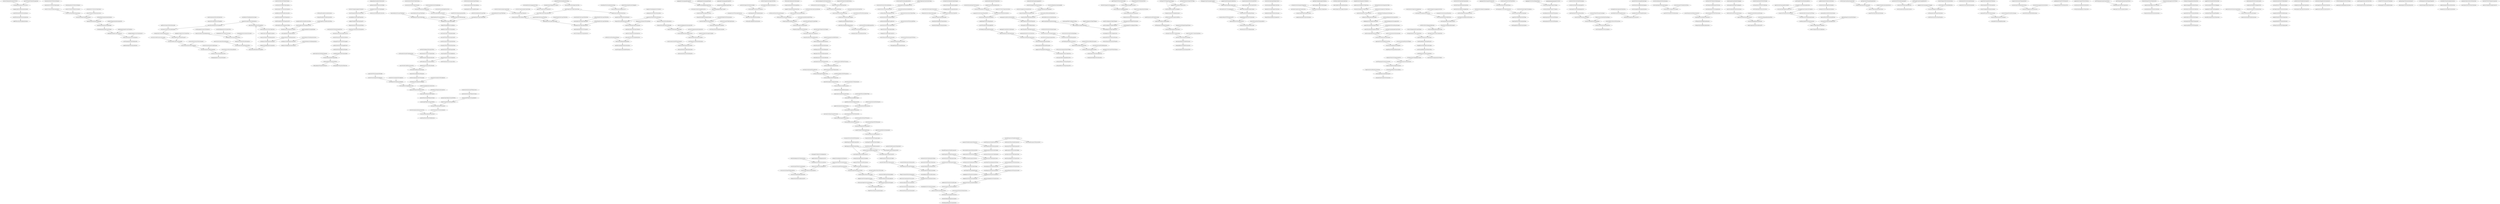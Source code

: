 digraph G{
 GAAAGCAATGCCAGGCAGGGGCAGG->GTGTTTGTGATTGGCGTCGGTGGCG;
 TCCGGCGGTGCTTTTGCCGTTACGC->GGCGGTGCTTTTGCCGTTACGCACC;
 CCCGCCGTATCCAGCCGGCAAATAT->CCGCCTGCCGCGCCTGCCGGAAGCC;
 ATAACCTGAATCTGAGGCAGCACCT->TGAGGCAGCACCTGGCACGGCTGGG;
 AGCGCGGGCGCGATTTAGCCCCGAC->GGCGCGATTTAGCCCCGACATAGCC;
 CGCGCCAGCGCCACTTCACGATCAA->CAGTAGATCCGGGTTGAATGGCAGG;
 GGTGATGCTGCCAACTTACTGATTT->TAGTGTATGATGGTGTTTTTGAGGT;
 AGCGCTGGCGCGATTTAGCCCCGAC->GGCGCGATTTAGCCCCGACGTATCC;
 TCCCAGCCGTACTGCAAATCGCCTG->CCAGCCGTACTGCAAATCGCCTGCC;
 CCCCAACCGCCGAACCTGTTGCCCC->CCGCCGAACCTGTTGCCCCTATGGC;
 GCGAAATCGTAGGCCGGATAAGGCG->AAATCGTAGGCCGGATAAGGCGTTT;
 CCCCGGTTTCCGGTATCAGACCTGA->GGCAGGCGATTTGCAGTACGGCTGG;
 CCCCCGGTTCCGCCTGCCATCACCA->CCGGTTCCGCCTGCCATCACCATTA;
 AAGACGCGTCAGCGTCGCATCAGGC->TCAGCGTCGCATCAGGCAGCGCACG;
 CGGAAGTCGCTGTCGTTCTCAAAAT->AGTCGCTGTCGTTCTCAAAATCGGT;
 CGCGTCTTATCAGGCCTACGTTAAT->ACGTTAATTCTGCAATATATTGAAT;
 AATAGAAACAGAAGCCACTGGAGCA->ATAGAAACAGAAGCCACTGGAGCAC;
 TTAGGGGCCGCCATACCTGGGAATC->GGGCCGCCATACCTGGGAATCAATC;
 AAAACGCCCCGCCAGCGTGAGTTCT->CCCGCCAGCGTGAGTTCTGCATCCG;
 AGGTCGGATAAGGCGTTCACGCCGC->GGTCGGATAAGGCGTTCACGCCGCA;
 CCCCACTGTTCGTCCATTTCCGCGC->CTGTTCGTCCATTTCCGCGCAGACG;
 CCGGAGACTGTCATACGCGTAAAAC->CTGTCATACGCGTAAAACAGCCAGC;
 TAAGGCGGTTACGCCGCATCCGGCA->TTACGCCGCATCCGGCAGTCATGCG;
 CCCCCCGCCGTTGCTCTTACTCGGA->CCCCGCCGTTGCTCTTACTCGGATT;
 GAGAAAGCCGATGCCGTGCTGTTTG->AAGCCGATGCCGTGCTGTTTGGCTC;
 AGGCCGGAAAAGGCGTTCACGCCGC->AAGGCGTTCACGCCGCATCCGACAG;
 TAATCCCATAAGCGCTAACTTAAGG->ATCCCATAAGCGCTAACTTAAGGGT;
 GGGCTTTCCGCTATCGTCCACGTCA->CCTGCCGCCACTGCTATGACCATCA;
 GCTGTCGCGTCTTATCAGGCCTACG->CGCGTCTTATCAGGCCTACGTTAAT;
 ACATCCGACGCCATTCATGGCCATA->ACGCCATTCATGGCCATATCAATGA;
 CCAGCCATGACTTTTTCAACGGTTT->CAGCCATGACTTTTTCAACGGTTTT;
 CCGCCATGTTGCCGGTATGTTTACC->AGATTGCCGTCGCCTGTAGCGGCTG;
 TAGGATTGCCAGACAAACTGGCGGG->TGATGGTCATAGCAGTGGCGGCAGG;
 TGGGTAATGACTCCAACTTATTGAT->GGGTAATGACTCCAACTTATTGATA;
 TAGCCATAATCAAACGGTACGAAAG->CCAGCCGCCGGGAACGTTAACGGCA;
 AAGACGCATCAGCGTCGCATCAGGC->TCAGCGTCGCATCAGGCAGCGCACG;
 TAGCCATATCCAGACGATGCACCGA->ACGGTTAACCGCGTTAAGCTGGCGG;
 CAGCCGTAACGGAACTCCACACCAA->CCGCCACATCCGTCGGTTTGACGCG;
 GGATGCGGCGTGAACGCCTTATCCG->GATGCGGCGTGAACGCCTTATCCGA;
 GCGTAACGGCAAAAGCACTGCCGGA->GCCGGACATCAGCGCTATCTCTGCT;
 TTACTGATTGCTGAGCAACAGGTAA->GGTGAAATGGCGAAAGCGGCGGGGG;
 GACGTGGCAAAGCCGATGTCGGCAG->CCGCCGTCAGCCTTTACACCACCAC;
 TCAGCGTCGCATCAGGCGTTACATA->CAGCGTCGCATCAGGCGTTACATAC;
 GCACCGCCACCGACGCCAATCACAA->CGCCACCGACGCCAATCACAAACAC;
 TATGTAACGCCTGATGCGACGCTGA->GCCTGATGCGACGCTGATGCGTCTT;
 CCTGCCATTCAACCCGGATCTACTG->TTGATCGTGAAGTGGCGCTGGCGCG;
 CGTGCGCTGCCTGATGCGACGCTGA->GCCTGATGCGACGCTGACGCGTCTT;
 GGATAAGGCGTTTACGCCGCATCCG->TTACGCCGCATCCGGCAAAAATCCT;
 GGGGCAACAGGTTCGGCGGTTGGGG->GGGCAACAGGTTCGGCGGTTGGGGG;
 GTCGGATGCGGCGTGAACGCCTTAT->CGGATGCGGCGTGAACGCCTTATCC;
 TGAGGCAGCACCTGGCACGGCTGGG->GCAGCACCTGGCACGGCTGGGACGG;
 GGGCATCCTCCGGCGATAATGGCGG->TCGCCATCAATAAAGATAAAAATGC;
 CCAGCCATTACGATGTAGGCGGCGC->AAGCCGATGCCGTGCTGTTTGGCTC;
 CAGCCACAACAAACGACCGCGGGAC->CCCGCCACCATTGGCACCAGCGGAC;
 CAGCGTGTAGGCCAGATAAGACGCG->GATAAGACGCGCCAGCGTCGCATCA;
 GCGCTGTTTATGTTCTTCGGCACGC->CGCTGTTTATGTTCTTCGGCACGCT;
 CGGATGCGGCGTAAACGCCTTATCC->AAACGCCTTATCCGGCCTACGATTT;
 TGGGCGTTGGCCTCAACACGATTTT->TTAAAAAACTCAGGCCGCAGTCGGT;
 CAGCGTCGCATCAGGCGTTACATAC->CCGCCGAACAGCAGCGGAGCGTCGG;
 CGGCGCTGAAAGTGCTGGATGCCGT->GGCGCTGAAAGTGCTGGATGCCGTG;
 AGGCCGGATAAGACGCGGCAGCGTC->CAGCGTCGCATCAGGCGTTACATAC;
 CTCTCCCTGCCGTAAAACATGGCAA->CTGCCGTAAAACATGGCAACTGCAG;
 AGCGTCGCATCAGGCAACCCGCACA->CAGCCACAACAAACGACCGCGGGAC;
 CCCGCCGCTATCGACTGACGATACG->CCGCCGCTATCGACTGACGATACGG;
 CGCGCCCTGCCGCTGATTGCCAGCA->CCTGCCGCTGATTGCCAGCAACTTC;
 CGTGCGCAACAACCGTCTTCCGGAG->CCGGAGCCTGTCATACGCGTAAAAC;
 CCCAGCCGCTACAGGCGACGGCAAT->CAGCCGCTACAGGCGACGGCAATCT;
 CGGAAATGGACGAACAGTGGGGCTA->GGCTATGTCGGGGCTAAATCGCGCC;
 GATTGATGAGTCGCTGATCGGCTGG->CCGCCTCTACTTCGAGCCGGTAACT;
 CCCGCCAGTAACGGTGGCAGCAACA->CCGCCAGTAACGGTGGCAGCAACAG;
 AATTAGCCATAATCAAACGGTACGA->TAGCCATAATCAAACGGTACGAAAG;
 CCCTGCCGTTTTATCTCTACCAGCA->CGGGCGAGCTTTCCGGCGGTCAGCG;
 CGCGCCAGCGTCGCATCAGGCGTTG->CAGCGTCGCATCAGGCGTTGAATGC;
 CGACGATTCTCGCTGAGCAGTCGGG->CTCGCTGAGCAGTCGGGGTTTACTG;
 GGCATGATAAGACGCGCCAGCGTCG->TGATAAGACGCGCCAGCGTCGCATC;
 GCGTATGACAGTCTCCGGAAGACGG->CTCCGGAAGACGGTTGTTGCGCACG;
 GTCAGTAGCGGAACAGGAGGGACAG->GAACAGGAGGGACAGCTGATAGAAA;
 GGGGCAAGGGGATTAATTCATAAAC->GGGCAAGGGGATTAATTCATAAACG;
 CGGGGCTTTCCGCTATCGTCCACGT->GGGCTTTCCGCTATCGTCCACGTCA;
 ACCCGTCATCCATATCACCACGTCA->CCGTCATCCATATCACCACGTCAAA;
 GGGTGGTGCGTAACGGCAAAAGCAC->GGTGCGTAACGGCAAAAGCACTGCC;
 TATTGCTTCAGCACCGCACGACCCA->GGGCATCCTCCGGCGATAATGGCGG;
 GTGCTCCAGTGGCTTCTGTTTCTAT->CTCCAGTGGCTTCTGTTTCTATCAG;
 CAGCGCGTAGGCCTGATAAGACGCG->CGTAGGCCTGATAAGACGCGACAGC;
 AACCCCCGGTCAGCAATGCGTATCT->CCCCGGTCAGCAATGCGTATCTCGT;
 CCCCCGCCGTGAATTTATGGATGCA->CCCGCCGTGAATTTATGGATGCAGG;
 GTTGCCCGGCATCCAACGCCATTCA->ACGCCATTCATGGCCATATCAATGA;
 AAGCCGCGCCAGCGTCGCATCAGGC->CGCGCCAGCGTCGCATCAGGCGTTG;
 CTGCAGTTGCCATGTTTTACGGCAG->AGTTGCCATGTTTTACGGCAGTGAG;
 TTGATCGTGAAGTGGCGCTGGCGCG->CCGCCAGCTTAACGCGGTTAACCGT;
 AATTACAGGTATTCCCGCTGCCGTT->CCGCTGCCGTTAAAACAAAACAGCA;
 GCCGGACATCAGCGCTATCTCTGCT->CTCACTGCCGTAAAACATGGCAACT;
 CCCGCCGCCGCGAAATTCGTGATGC->CGTGGCTCTCCTGAAGCGGCTGCGG;
 GGCTTCCGGCAGGCGCGGCAGGCGG->ATATTTGCCGGCTGGATACGGCGGG;
 GTAGGTAATGACTCCAACTTATTGA->GGTAATGACTCCAACTTATTGATAG;
 GATAAGACGCGTCAGCGTCGCATCA->AAGACGCGTCAGCGTCGCATCAGGC;
 AAAAAAGCCACAAAAAATGAATGTT->AAAAGCCACAAAAAATGAATGTTAA;
 CCAATGGCAGTAGATAAACTGGCGG->AGCGTGCCGAAGAACATAAACAGCG;
 TCCCATAAGCGCTAACTTAAGGGTT->CCCATAAGCGCTAACTTAAGGGTTG;
 AAACCAGGCGAGATCGGCAGGCAGG->CCGCCATGTTGCCGGTATGTTTACC;
 CCCGCCGCCAGTGAGTTTCCGACCG->CCGCCGCCAGTGAGTTTCCGACCGC;
 CAGAGATAGCGCTGATGTCCGGCGG->AGCGCTGATGTCCGGCGGGGCTTTT;
 ACGCCATTCATGGCCATATCAATGA->GTTGAGAAGCGGTGTAAGTGAACTG;
 AGGTCATCGGGCATTATCTGAACAT->GTCATCGGGCATTATCTGAACATAA;
 CCAGCCGCCGGGAACGTTAACGGCA->CCAGCCGAGGGTATTCATGCGCAGG;
 CCCGCCGCTATTATATCGCTCTCTT->CCTGAGGGAACGACTTATCAGCAAA;
 CTTCCCAGCCGATCAGCGACTCATC->CCAGCCGATCAGCGACTCATCAATC;
 CCTGCCGCCACTGCTATGACCATCA->CCCGCCAGTTTGTCTGGCAATCCTA;
 CTCACTGCCGTAAAACATGGCAACT->CTGCCGTAAAACATGGCAACTGCAG;
 ACCGTTCATCATGCAGTGGCGGCGG->TGTCCGGTCACAGCAGCAGCGGCAG;
 TGATAAGACGCGCCAGCGTCGCATC->GATAAGACGCGCCAGCGTCGCATCA;
 AAACTGCGTTAATTACGCGTCTTAA->TTACTGATTGCTGAGCAACAGGTAA;
 CAGCCAGCGCTGGCGCGATTTAGCC->AGCGCTGGCGCGATTTAGCCCCGAC;
 TCCTGTTCAGCTACTGACGGGGTGG->GGGTGGTGCGTAACGGCAAAAGCAC;
 CTGTTCGTCCATTTCCGCGCAGACG->CCGCGCAGACGATGACGTCACTGCC;
 ACCCGCCGTTCTCATCGAGTAATCT->CCGCCGTTCTCATCGAGTAATCTCC;
 GTAGGCCTGATAAGACGCGGCAAGC->GATAAGACGCGGCAAGCGTCGCATC;
 AAACCCGCCAGCGCCAGCGTCATCA->CCGCCAGCGCCAGCGTCATCATGGC;
 CAGCCTCTATCCACCAGCATCCGCA->GAAGTTGCTGGCAATCAGCGGCAGG;
 CCGCCACTACGGCGGTGATACAGAT->CCCGCCGCTATTATATCGCTCTCTT;
 GGAGCCGGTACTGTCAACGCCAATC->GAGCCGGTACTGTCAACGCCAATCC;
 CCCTGCCGCAGGAAGTCGAATCCCT->CCTGCCGCAGGAAGTCGAATCCCTG;
 GCAACCAGTGCCGGATGCGGCGTGA->TGCCGGATGCGGCGTGAACGCCTTA;
 ATCTGTATCACCGCCGTAGTGGCGG->AATCCGAGTAAGAGCAACGGCGGGG;
 CCGCCTCTACTTCGAGCCGGTAACT->CCCGCCGTACTACTCGGTGAAAGAA;
 AAGCCACTGGAGCACCTCAAAAACA->ACCTCAAAAACACCATCATACACTA;
 CCCCCGCCATAAAATAGAGGATTGC->CCCGCCATAAAATAGAGGATTGCAG;
 CAGCGTCGCATCAGGCGTTGAATGC->AGCGTCGCATCAGGCGTTGAATGCC;
 GTTGAGAGCGATCAAAACTGGCGGG->CTGTTGCTGCCACCGTTACTGGCGG;
 CCCGCCACATCCGTCGGTTTGACGC->CCGCCACATCCGTCGGTTTGACGCG;
 CCTGCCGTTCCGCTCACGGAACTTA->TCTTTCTAATTATTTTCCCCGAGCA;
 GCGATATACGCAGCGAATTGAGCGG->ATAACCTGAATCTGAGGCAGCACCT;
 CCCGCCTGCCGCGCCTGCCGGAAGC->CCGCCTGCCGCGCCTGCCGGAAGCC;
 CTGCCGCTGCTGCTGTGACCGGACA->CCGCCGCCACTGCATGATGAACGGT;
 TCATTGATATGGCCATGAATGGCGT->TGAATGGCGTTGGATGCCGGGCAAC;
 TTACGCCGCATCCGGCAGTCATGCG->CCCGCCGCAATTTGCACGCGCTGTC;
 ATCCTTGACGATTAACTGCGGCAGG->CCGCCACGTCAGCAAACTCTTCGGC;
 TGCCGGATGCGCTTTGCTTATCCGG->TTATCCGGCCTACAAAATCGCAGCG;
 AATCCGAGTAAGAGCAACGGCGGGG->ATCCCATAAGCGCTAACTTAAGGGT;
 TGCGGGGTGTCCCGCCAGTGTCGGG->GGGGTGTCCCGCCAGTGTCGGGGTA;
 CCCCCGCCAGCAGATTATACCTGCT->CCCGCCAGCAGATTATACCTGCTGG;
 CCGCCGAACCTGTTGCCCCTATGGC->CGCTAAAAGTCAACTTAATGGCGGG;
 CCTCCCGCCGCCACTGCATGATGAA->CCGCCGCCACTGCATGATGAACGGT;
 CCGCCGCCACTGCATGATGAACGGT->CGTTTATGAATTAATCCCCTTGCCC;
 GAGAGGCGGTGTAAGTGAACTGCAG->GCGGTGTAAGTGAACTGCAGTTGCC;
 CCAGCGCGGGCGCGATTTAGCCCCG->AGCGCGGGCGCGATTTAGCCCCGAC;
 CGGATAAGGCGTCCACGCCGCATCC->CACGCCGCATCCGACAGTGCATACT;
 ATTAACGTAGGCCTGATAAGACGCG->CGTAGGCCTGATAAGACGCGACAGC;
 CGCTGGCGCGTCTTATCAGGCCTAC->GCTGGCGCGTCTTATCAGGCCTACG;
 CCGTCTTCCGGAGACTGTCATACGC->CCGGAGACTGTCATACGCGTAAAAC;
 CCAGCCGTTCAGCGTCTCTGCTGTC->CCGCAGCCGCTTCAGGAGAGCCACG;
 GTGCGGGTTGCCTGATGCGACGCTT->GATGCGACGCTTGCCGCGTCTTATC;
 CGCCGCATCCGGCATTGACTGCAAA->CCTGCCGCTTCCTGCCAGCCAAAAG;
 AAGGCGTTCACGCCGCATCCGACAG->GGCGTTCACGCCGCATCCGACAGTG;
 CACCCGTCTTCCGGAGACTGTCATA->CCGTCTTCCGGAGACTGTCATACGC;
 GGGGTTTTTTGTTTGACTGCGTGCT->GGGTTTTTTGTTTGACTGCGTGCTG;
 AAACCTGCCGACATCGGCTTTGCCA->CTGCCGACATCGGCTTTGCCACGTC;
 CCAGCCATGACGGCTGGCAGATGCA->GAAACCTTACAGCATCAGTGGCTGG;
 CCCCCAGCCATTACGATGTAGGCGG->CCAGCCATTACGATGTAGGCGGCGC;
 TCCCGCCGTCAGCCTTTACACCACC->CCGCCGTCAGCCTTTACACCACCAC;
 AAACGCCTTATCCGGCCTACGATTT->CGCCTTATCCGGCCTACGATTTCGC;
 CCGCCGCCAAAACCGCCGCCGCCCA->CGCGTCTGCAGTGATGTATGGCAGG;
 GCGGACAGCGTCGCATCAGGCAACC->AGCGTCGCATCAGGCAACCCGCACA;
 AGCAGAGATAGCGCTGATGTCCGGC->CAGAGATAGCGCTGATGTCCGGCGG;
 GAAGGCCGGATAAGACGCGTCAGCG->GATAAGACGCGTCAGCGTCGCATCA;
 AGGATTTTTGCCGGATGCGGCGTAA->TGCCGGATGCGGCGTAACCGCCTTA;
 CCGCCGGACATCAGCGCTATCTCTG->GCCGGACATCAGCGCTATCTCTGCT;
 GGATACGTCGGGGCTAAATCGCGCC->GTCGGGGCTAAATCGCGCCCGCGCT;
 GCAGTCAATGCCGGATGCGGCGTGA->TGCCGGATGCGGCGTGAACGCCTTA;
 ATTCAATATATTGCAGAATTAACGT->ATTAACGTAGGCCTGATAAGACGCG;
 CCCGCCGAGTCTACCCGCAACAACG->CCGCCGAGTCTACCCGCAACAACGG;
 CAGGGATTCGACTTCCTGCGGCAGG->CCGCCGTAAGTCCGGTCCCGGAACA;
 TCAGGTGATGCTGCCAACTTACTGA->AGGTGATGCTGCCAACTTACTGATT;
 AATTAACATTCATTTTTTGTGGCTT->TTAACATTCATTTTTTGTGGCTTTT;
 TAGTTGCCATGTTTTACGGCAGTGA->AGTTGCCATGTTTTACGGCAGTGAG;
 ACGAGATACGCATTGCTGACCGGGG->TACGCATTGCTGACCGGGGATTCGG;
 TGTAAAGCCAGTCACAAGGCATACC->AAAGCCAGTCACAAGGCATACCGAG;
 TGCCGGATGCGACGCTGGCGCGTCT->GATGCGACGCTGGCGCGTCTTATCA;
 CCCGCCTGAAGGGAAAGCTGCACGT->CGCCTGAAGGGAAAGCTGCACGTAA;
 CGCTGCGATTTTGTAGGCCGGATAA->CCGGATAAGCAAAGCGCATCCGGCA;
 CGTGCGCTGCCTGATGCGACGCTGA->GCCTGATGCGACGCTGATGCGTCTT;
 CCTACAAAATCGCAGCGTGTAGGCC->CAGCGTGTAGGCCAGATAAGACGCG;
 CCCGCCACGTCAGCAAACTCTTCGG->CCGCCACGTCAGCAAACTCTTCGGC;
 CCCTGCCGCTGGACTTCTCTGTTTT->CCTGCGCATGAATACCCTCGGCTGG;
 CCCGCCACAAAGCCTGAAAGAACTG->GTTGAGAGCGATCAAAACTGGCGGG;
 CTGTCGTTCTCAAAATCGGTGGAGC->GCATGACAAAGTCATCGGGCATTAT;
 ATAGGGCGTTCACGCCGCATCCGAC->GGCGTTCACGCCGCATCCGACAGTG;
 GCGGTCGGAAACTCACTGGCGGCGG->CCGCCATTAATCACCAGGAGATATG;
 GATGCGGCGTGAACGCCTTATCCGA->TGCGGCGTGAACGCCTTATCCGACC;
 ATTTTGAGAACGACAGCGACTTCCG->CGACAGCGACTTCCGTCCCAGCCGT;
 CGCTTTTCATCGGTTGACATATTTC->GTTTATAACGAACAACATGCGGCGG;
 TGCCGGATGCGGCGTAACCGCCTTA->GGCGTAACCGCCTTATCCGGCCTAC;
 CGCCACACGCTGGCGCTGACCGCCG->CGCTGACCGCCGGAAAGCTCGCCCG;
 AAAAAACCCCCGCCATTAAGTTGAC->CCCCGCCATTAAGTTGACTTTTAGC;
 CCCCGCCGTATCCAGCCGGCAAATA->CCCGCCGTATCCAGCCGGCAAATAT;
 AGGATTTTTGCCGGATGCGGCGTAA->CGGATGCGGCGTAAACGCCTTATCC;
 CGAAAGCCGCTTTGCATACTGCCGC->AAGCCGCTTTGCATACTGCCGCTAC;
 GCCCAGTTATTCGAAAAATGGCTGG->CCTCGGTATGCCTTGTGACTGGCTT;
 TTCCCAGCCATGACGGCTGGCAGAT->CCAGCCATGACGGCTGGCAGATGCA;
 GCCATAGGGGCAACAGGTTCGGCGG->GGGGCAACAGGTTCGGCGGTTGGGG;
 CAGTTCACTTACACCGCTTCTCAAC->TCATTGATATGGCCATGAATGGCGT;
 GCTGGCTGTTTTACGCGTATGACAG->GTTTTACGCGTATGACAGTCTCCGG;
 GGGAGCACGAATGTAGGCCGGATAA->AAAGCGTTTACGCCGCATCCGGCAG;
 AAGCCACAAAAAATGAATGTTAATT->CCAGCCGTACTGCAAATCGCCTGCC;
 TGCTGCTGAAGTGCTGAAAAAAATG->CTGCTGAAGTGCTGAAAAAAATGAA;
 GCATTCAACGCCTGATGCGACGCTG->CGCTGTCGCGTCTTATCAGGCCTAC;
 TTGGTGTGGAGTTCCGTTACGGCTG->CAGCCGCAGCAAACCCGTTTTCGCG;
 CGCTGACCGCCGGAAAGCTCGCCCG->TGCTGGTAGAGATAAAACGGCAGGG;
 GGCGCGATTTAGCCCCGACGTATCC->CCCCACTGTTCGTCCATTTCCGCGC;
 CCGCTGCCGTTAAAACAAAACAGCA->CTGCCGTTAAAACAAAACAGCAGAA;
 GATTGATTCCCAGGTATGGCGGCCC->AAACCAGGCGAGATCGGCAGGCAGG;
 CCTGCCATCACCATTAATCGCTTTC->CCCCGCCGCCGCGCCTACGTTAACC;
 GTGCTACCCCGGACGGTGCTACCCC->GACGGTGCTACCCCGGACGGTGCTA;
 CCCCCGCCGCAATTTGCACGCGCTG->CCCGCCGCAATTTGCACGCGCTGTC;
 CCTGCAGGCGGGATTCATACAGCGG->CAGGCGGGATTCATACAGCGGCCAG;
 AGCCTGGATGCCGATGATGCGGCTT->CTGCCGCTGCTGCTGTGACCGGACA;
 CTGATAGAAACAGAAGCCACTGGAG->ATAGAAACAGAAGCCACTGGAGCAC;
 GAAATATGTCAACCGATGAAAAGCG->CGGTAGTTAAGCAGAAATTAATATC;
 GGATAAGGCGTTCACGCCGCATCCG->ATAAGGCGTTCACGCCGCATCCGAC;
 CGCGTAGTTCGGATAAGGCGTTCAC->TCGGATAAGGCGTTCACGCCGCATC;
 TTTTACGTCACTTAAAAAACTCAGG->TTAAAAAACTCAGGCCGCAGTCGGT;
 CCTGAGTTTTTTAAGTGACGTAAAA->CGTGTTGAGGCCAACGCCCATAATG;
 GGGTGGGGCGTAACGGCAAAAGCAC->GCGTAACGGCAAAAGCACCGCCGGA;
 CGGGGAATTATCCCATAAGCGCTAA->ATCCCATAAGCGCTAACTTAAGGGT;
 GCGTAACGGCAAAAGCACCGCCGGA->CCGCCGGACATCAGCGCTATCTCTG;
 GATGCGACGCTGGCGCGTCTTATCA->CGCTGGCGCGTCTTATCAGGCCTAC;
 CACCAGCCGTAACGGAACTCCACAC->CAGCCGTAACGGAACTCCACACCAA;
 CGCGTCTTATCAGGCCTACACGCTG->GGCCTACACGCTGCGATTTTGTAGG;
 CCGTCTCCCGGAGCCTGTCATACGC->CCGGAGCCTGTCATACGCGTAAAAC;
 GACGGTGCTACCCCGGACGGTGCTA->GGTGCTACCCCGGACGGTGCTAACC;
 CGTGCACGCCGCATCCGGCATTGAC->CACGCCGCATCCGGCATTGACTGCA;
 CCTGACAGTGCGGGCTTTTTTTTTC->GAAAGCAATGCCAGGCAGGGGCAGG;
 GGTAATGACTCCAACTTATTGATAG->TTATGTTCAGATAATGCCCGATGAC;
 CCAGCCACATGGTGATGTTTGACCT->CCTGCCATTCAACCCGGATCTACTG;
 CTGCCACTCTGCCTGTTCATTTGCA->GCCGAAGAGTTTGCTGACGTGGCGG;
 AAAACAGCCAGCGCTGGCGCGATTT->CAGCCAGCGCTGGCGCGATTTAGCC;
 GACCCGCCGTGTCGGTCCACCGGCA->CCGCCGTGTCGGTCCACCGGCAGGC;
 AATTTTACGTCTTGCCCTGCCATAT->CCTGCCATATCGCGAAATTTCTGCG;
 CTGTCATACGCGTAAAACAGCCAGC->AAAACAGCCAGCGCTGGCGCGATTT;
 ACCGATTTTGAGAACGACAGCGACT->CCGTCCCAGCCGTGCCAGGTGCTGC;
 CCGCCAGCTTAACGCGGTTAACCGT->TCGGTGCATCGTCTGGATATGGCTA;
 CCGTCTCCCGGAGACTGTCATACGC->CCGGAGACTGTCATACGCGTAAAAC;
 GGCCTGATAAGACGCGCAAAGCGTC->AAGCGTCGCATCAGGCAACCCGCAC;
 CTGGGGATGGTGAAGCAGTGGCAGG->AAAACCGTTGAAAAAGTCATGGCTG;
 CCCCGCCACCAGATGGGCGTTAAAC->CCCGCCACCAGATGGGCGTTAAACG;
 CGGTGAACGCACTATGGCGACGCTG->TTTGACGTGGTGATATGGATGACGG;
 TGCATCTGCCAGCCGTCATGGCTGG->CCGCCGTGTCGGTCCACCGGCAGGC;
 CAGCCATGACTTTTTCAACGGTTTT->CCTGCCACTGCTTCACCATCCCCAG;
 TAGCACCGTCCGGGGTAGCACCGTC->GGGGTAGCACCGTCCGGGGTAGCAC;
 GGCGATTGGCTTTATCATGGTGACC->GGTTAACGTAGGCGCGGCGGCGGGG;
 AAGCCGCTTTGCATACTGCCGCTAC->CCTGCATCCATAAATTCACGGCGGG;
 GCATCACGAATTTCGCGGCGGCGGG->CAACCCTTAAGTTAGCGCTTATGGG;
 GCTGGCGCGTCTTATCAGGCCTACG->CGCGTCTTATCAGGCCTACGTTAAT;
 CCCGCCATAAAATAGAGGATTGCAG->GAGCCAAACAGCACGGCATCGGCTT;
 GCCTGATGCGACGCTGATGCGTCTT->GGGAGCACGAATGTAGGCCGGATAA;
 GATTCATACAGCGGCCAGCCATCCG->ATACAGCGGCCAGCCATCCGTCATC;
 AGTTGCCATGTTTTACGGCAGTGAG->AGCAGAGATAGCGCTGATGTCCGGC;
 TCCGTGCGCTGCCTGATGCGACGCT->CGTGCGCTGCCTGATGCGACGCTGA;
 CGATTCTTCCTGAGGGAACGACTTA->CCTGAGGGAACGACTTATCAGCAAA;
 GCATTCAGCGCCTGATGCGACGCTG->CGCCTGATGCGACGCTGGCGCGTCT;
 CCTCGGTATGCCTTGTGACTGGCTT->CTCGGTATGCCTTGTGACTGGCTTT;
 CCCCGTCAGTAGCTGAACAGGAGGG->GAACAGGAGGGACAGCTGATAGAAA;
 CCTGCCACTGCTTCACCATCCCCAG->TTCTGCTGTTTTGTTTTAACGGCAG;
 CGCCCCTGACAGTGCGGGCTTTTTT->CCTGACAGTGCGGGCTTTTTTTTTC;
 GTGCTTTTGCCGTTACGCACCACCC->CCACCCCGTCAGTAGCTGAACAGGA;
 GGCATTCAGCGCCTGATGCGACGCT->CGCCTGATGCGACGCTTGCGCGTCT;
 ACCGACTGCGGCCTGAGTTTTTTAA->AAAATCGTGTTGAGGCCAACGCCCA;
 ACCCTGCCTGCCGATCTCGCCTGGT->CCTGCCTGCCGATCTCGCCTGGTTT;
 CGTCTGCGCGGAAATGGACGAACAG->GCGCGGAAATGGACGAACAGTGGGG;
 GGAGCCGAAAAAGCAGTATGTGGCC->GAGCCGAAAAAGCAGTATGTGGCCC;
 CCCCCGCCGCTATTATATCGCTCTC->CCCGCCGCTATTATATCGCTCTCTT;
 TTAAAAAACTCAGGCCGCAGTCGGT->CAGGCCGCAGTCGGTAACCTCGCGC;
 CCTGCCCCTGCCTGGCATTGCTTTC->GAAAAAAAAAGCCCGCACTGTCAGG;
 ACCCGCCGAACCTGTTGCCCCTATG->CCGCCGAACCTGTTGCCCCTATGGC;
 CCGTCATCCATATCACCACGTCAAA->CAGCGTCGCCATAGTGCGTTCACCG;
 TTTGACGTGGTGATATGGATGACGG->TTGACGTGGTGATATGGATGACGGG;
 TGTATGCGCGAGGTTACCGACTGCG->GCGCGAGGTTACCGACTGCGGCCTG;
 GTCGGGGCTAAATCGCGCCAGCGCT->GGCTAAATCGCGCCAGCGCTGGCTG;
 AACAGGAGGGACAGCTGATAGAAAC->CTGATAGAAACAGAAGCCACTGGAG;
 AAAGAAGCCACAAAAAATGAATGTT->AGAAGCCACAAAAAATGAATGTTAA;
 AAACAGGTCGCTGAAATGCGGCTGG->CCCGCCACCAGATGGGCGTTAAACG;
 ACCCCCCGCCGCTTTCGCCATTTCA->CCCCCGCCGCTTTCGCCATTTCACC;
 CAAAAGCCCCGCCGGACATCAGCGC->CCGCCGGACATCAGCGCTATCTCTG;
 TTTGCTGATAAGTCGTTCCCTCAGG->AAGAGAGCGATATAATAGCGGCGGG;
 AGACGCGCCAGCGTCGCATCAGGCG->CGCGCCAGCGTCGCATCAGGCGTTG;
 AAAACCCCGCCACAAAGCCTGAAAG->CCCGCCACAAAGCCTGAAAGAACTG;
 TCGCCATCAATAAAGATAAAAATGC->AGGTGCCAAGAACGTCACCGGCGGG;
 CCCCGCCACTTTACAGGTGCTCGCA->CCGCCGCCAAAACCGCCGCCGCCCA;
 TTTGCAGTCAATGCCGGATGCGGCG->TGCAGTCAATGCCGGATGCGGCGTG;
 CACGGCATCCAGCACTTTCAGCGCC->CATATCTCCTGGTGATTAATGGCGG;
 CCAGCCAATGCCTGCCTTCCCGTAT->CCGCCGCTATCGACTGACGATACGG;
 CCCGCCGCAATTTGCACGCGCTGTC->CCAGCCAATGCCTGCCTTCCCGTAT;
 CCTGCCATACATCACTGCAGACGCG->TGGGCGGCGGCGGTTTTGGCGGCGG;
 CGTTTAACGCCCATCTGGTGGCGGG->CCAGCCGCATTTCAGCGACCTGTTT;
 ATAATGCCCGATGACTTTGTCATGC->GCTCCACCGATTTTGAGAACGACAG;
 GCTGTCGCGTCTTATCAGGCCTACG->CGCGTCTTATCAGGCCTACGCGCTG;
 AAGACGCGTCAGCGTCGCATCAGGC->AGACGCGTCAGCGTCGCATCAGGCG;
 CTGCCGGATGCGGCGTAAACGCTTT->TTATCCGGCCTACATTCGTGCTCCC;
 ATTGTCGCCATCAATAAAGATAAAA->TCGCCATCAATAAAGATAAAAATGC;
 GTAGGCCGGATAAGGCGGTTACGCC->TAAGGCGGTTACGCCGCATCCGGCA;
 GGGTTTTTTGTTTGACTGCGTGCTG->CCCGCCAGCGTGAGTTCTGCATCCG;
 AGTTACCGGCTCGAAGTAGAGGCGG->CCAGCCGATCAGCGACTCATCAATC;
 TGATGCGACGCTGACGCGTCTTATC->CGCGTCTTATCTGGCCTACACGCTG;
 AGGTCAAACATCACCATGTGGCTGG->TGCTCCAGTTGCAGCGCAGTGGCAG;
 TAGCCCCACTGTTCGTCCATTTCCG->CCCCACTGTTCGTCCATTTCCGCGC;
 AAATTCAATATATTGCAGAATTAAC->ATTCAATATATTGCAGAATTAACGT;
 TGCCCTGCCACTGCTTCACCATCCC->CCTGCCACTGCTTCACCATCCCCAG;
 AAAACCGTTGAAAAAGTCATGGCTG->CCCGCCGAGACGGTGCTTTATCTTG;
 TTACCCTGCCATACATCACTGCAGA->CCTGCCATACATCACTGCAGACGCG;
 AAAGAACTGGCGGAAGTCGTGGCTG->CTGCCACTCTGCCTGTTCATTTGCA;
 CAGCGTCGCCATAGTGCGTTCACCG->CGTGCGCAACAACCGTCTTCCGGAG;
 TTAACATTCATTTTTTGTGGCTTCT->CCTGCCATATCGCGAAATTTCTGCG;
 CGGATAAGGCGTTCACGCCGCATCC->GGATAAGGCGTTCACGCCGCATCCG;
 ACCTCAAAAACACCATCATACACTA->AAATCAGTAAGTTGGCAGCATCACC;
 CCCCCGCCAGTTTTGATCGCTCTCA->CCCGCCAGTTTTGATCGCTCTCAAC;
 CCGCCCCCAGCCACAGCCAGCGTAG->CCCCCAGCCACAGCCAGCGTAGCCC;
 AGTTGAATCCAGGCGAATATGGCTT->CCGCCGTTCTCATCGAGTAATCTCC;
 GAATAAGGCGTTCACGCCGCATCCG->ATAAGGCGTTCACGCCGCATCCGAC;
 TTCCCCGCCGAGACGGTGCTTTATC->CCCGCCGAGACGGTGCTTTATCTTG;
 TTCCCAGCCATTTTTCGAATAACTG->CCAGCCATTTTTCGAATAACTGGGC;
 CCCGCCTCTACTTCGAGCCGGTAAC->CCGCCTCTACTTCGAGCCGGTAACT;
 CCGAATCCCCGGTCAGCAATGCGTA->CCCCGGTCAGCAATGCGTATCTCGT;
 CCTGCCACTGCGCTGCAACTGGAGC->CTGCCACTGCGCTGCAACTGGAGCA;
 CCTGAGTTTTTTAAGTGACGTAAAA->AAAATCGTGTTGAGGCCAACGCCCA;
 CTCCCCCAACCGCCGAACCTGTTGC->CCCCAACCGCCGAACCTGTTGCCCC;
 TGTTCCGGGACCGGACTTACGGCGG->CCTGCCGCAGGAAGTCGAATCCCTG;
 AGAAACAAAAGCCACTGGAGCACCT->AAGCCACTGGAGCACCTCAAAAACA;
 TTCATTTTTTTCAGCACTTCAGCAG->CGCAGAAATTTCGCGATATGGCAGG;
 GGCGCAGCATTTCTCCCAGCCACTG->CCAGCCACTGATGCTGTAAGGTTTC;
 GGCGTTCACGCCGCATCCGACAGTG->CACGCCGCATCCGACAGTGCATACT;
 CTGCCGTAAAACATGGCAACTACAG->GGCAACTACAGTTCACTTACACCGC;
 CCTGCCGATACCCTGTTTCAGCCGA->GACGTGGCAAAGCCGATGTCGGCAG;
 CCCGCCAGTTTGTCTGGCAATCCTA->CCAGCAGGTATAATCTGCTGGCGGG;
 ACCGTCCAGGTTAGCACCGTCCGGG->GGTTAGCACCGTCCGGGGTAGCACC;
 CATTATGGGCGTTGGCCTCAACACG->TTTTACGTCACTTAAAAAACTCAGG;
 CCTCCCGCCAGTTTATCTACTGCCA->CCGCCAGTTTATCTACTGCCATTGG;
 CCGCGCAGACGATGACGTCACTGCC->ACGTCACTGCCCGGCTGTATGCGCG;
 ACCCGCCGAACAGCAGCGGAGCGTC->CCGCCGAACAGCAGCGGAGCGTCGG;
 AGCGTGCCGAAGAACATAAACAGCG->CCCCGGTTTCCGGTATCAGACCTGA;
 ACTCCCATAAGCGCTAACTTAAGGG->TCCCATAAGCGCTAACTTAAGGGTT;
 GCCTGCCGGTGGACCGACACGGCGG->CTGCCGGTGGACCGACACGGCGGGT;
 CAGCCGCAGCAAACCCGTTTTCGCG->GCCATGATGACGCTGGCGCTGGCGG;
 GGGCCGCCATACCTGGGAATCAATC->GTGGTGGTGTAAAGGCTGACGGCGG;
 CGCTGTTTATGTTCTTCGGCACGCT->CCGCCAGTTTATCTACTGCCATTGG;
 CCGCCTGCCGCGCCTGCCGGAAGCC->CGCCACCGACGCCAATCACAAACAC;
 CTCCAGTGGCTTCTGTTTCTATCAG->GTTTCTATCAGCTGTCCCTCCTGTT;
 TCACGCCGCATCCGGCATTGACTGC->CACGCCGCATCCGGCATTGACTGCA;
 AAACAGCGCCAACTTTCCCCTGCCG->CCCTGCCGCTGGACTTCTCTGTTTT;
 CCAGCCACGACTTCCGCCAGTTCTT->CAGCCACGACTTCCGCCAGTTCTTT;
 CTGCAATCCTCTATTTTATGGCGGG->AGCCTGGATGCCGATGATGCGGCTT;
 AAAAGCCAGTCACAAGGCATACCGA->AAAGCCAGTCACAAGGCATACCGAG;
 TAATGGTGATGGCAGGCGGAACCGG->GGACATGTATTCCCGGGACTGGCGG;
 CCGCCGAACAGCAGCGGAGCGTCGG->GAGCCGGTACTGTCAACGCCAATCC;
 GGCCGGATAAGACGCGGCAAGCGTC->GATAAGACGCGGCAAGCGTCGCATC;
 CCGCAGCCTGTGCTGCCATGGGAGC->GGAGATTACTCGATGAGAACGGCGG;
 AATATAAAAGCCACAAAAAATGAAT->AAAAGCCACAAAAAATGAATGTTAA;
 CCCGCCGTAAGTCCGGTCCCGGAAC->CCGCCGTAAGTCCGGTCCCGGAACA;
 GCGGTGTAAGTGAACTGCAGTTGCC->CTGCAGTTGCCATGTTTTACGGCAG;
 AAGCGTCGCATCAGGCAACCCGCAC->AGCGTCGCATCAGGCAACCCGCACA;
 CTATCAATAAGTTGGAGTCATTACC->TATCAATAAGTTGGAGTCATTACCT;
 GACGCGACAGCGTCGCATCAGGCGC->CAGCGTCGCATCAGGCGCTGAATGC;
 TGTGCGGGTTGCCTGATGCGACGCT->GTGCGGGTTGCCTGATGCGACGCTT;
 AGCACCGACGTAGCCCCACTGTTCG->TAGCCCCACTGTTCGTCCATTTCCG;
 AGCTTTTCATTCTGACTGCAACGGG->CCTGACAGTGCGGGCTTTTTTTTTC;
 CTGCCGACATCGGCTTTGCCACGTC->TCGGCTGAAACAGGGTATCGGCAGG;
 CTTCCCGCGCCAGCGCCACTTCACG->CGCGCCAGCGCCACTTCACGATCAA;
 CCGCCAGTCCCGGGAATACATGTCC->CCGGTTCCGCCTGCCATCACCATTA;
 GGTCACCATGATAAAGCCAATCGCC->CCCCCGCCGCTTTCGCCATTTCACC;
 GGCACGGCTGGGACGGAAGTCGCTG->ACGGCTGGGACGGAAGTCGCTGTCG;
 GGCGTAACCGCCTTATCCGGCCTAC->TTATCCGGCCTACATTCGTGCTCCC;
 GAGGCGGCGTGAACGCCTTATCCGA->GCGGCGTGAACGCCTTATCCGACCT;
 CAGCCACGACTTCCGCCAGTTCTTT->AAGCCAGTCACAAGGCATACCGAGG;
 CCTGCCGCAGTTAATCGTCAAGGAT->AAACTGCGTTAATTACGCGTCTTAA;
 GCCATGATGACGCTGGCGCTGGCGG->TGGGCGGTGACGACCGGCGGCGGGG;
 GTATGTAACGCCTGATGCGACGCTG->TATGTAACGCCTGATGCGACGCTGA;
 CCGCCAGCGCCAGCGTCATCATGGC->CGCGAAAACGGGTTTGCTGCGGCTG;
 CCGCCGTTCTCATCGAGTAATCTCC->GCTCCCATGGCAGCACAGGCTGCGG;
 CGCGTCTTATCAGGCCTACGCGCTG->CGCTGCGATTTTGTAGGCCGGATAA;
 CTGCCGTTAAAACAAAACAGCAGAA->CTGGGGATGGTGAAGCAGTGGCAGG;
 ATCCCATAAGCGCTAACTTAAGGGT->TCCCATAAGCGCTAACTTAAGGGTT;
 AGACGCGCAAGCGTCGCATCAGGCG->AGCGTCGCATCAGGCGTTGAATGCC;
 GTAGGCCTGATAAGACGCGACAGCG->CAGCGTCGCATCAGGCGTTGAATGC;
 CCTGCCATATCGCGAAATTTCTGCG->CTGCTGAAGTGCTGAAAAAAATGAA;
 ATTGTCGGTAATGACTCCAACTTAT->CGGTAATGACTCCAACTTATTGATA;
 AGTCGCTGTCGTTCTCAAAATCGGT->CTGTCGTTCTCAAAATCGGTGGAGC;
 GTGGTGGTGTAAAGGCTGACGGCGG->TGGTGGTGTAAAGGCTGACGGCGGG;
 AAGCCATATTCGCCTGGATTCAACT->CCCGCCGTATCCAGCCGGCAAATAT;
 GTTGAGAAGCGGTGTAAGTGAACTG->GCGGTGTAAGTGAACTGCAGTTGCC;
 CCCCGCCGCCGGTCGTCACCGCCCA->CCGCCAGCGCCAGCGTCATCATGGC;
 GCCCTGCCATTCAACCCGGATCTAC->CCTGCCATTCAACCCGGATCTACTG;
 GGCGCGATTTAGCCCCGACATAGCC->TAGCCCCACTGTTCGTCCATTTCCG;
 CCCGCCGGTGACGTTCTTGGCACCT->GCATTTTTATCTTTATTGATGGCGA;
 GGCATTCAACGCCTGATGCGACGCT->GCATTCAACGCCTGATGCGACGCTG;
 GAGCCGAAAAAGCAGTATGTGGCCC->ACCGTCCAGGTTAGCACCGTCCGGG;
 GGTAAACATACCGGCAACATGGCGG->CCTGCCTGCCGATCTCGCCTGGTTT;
 CCTGCCTGCCGATCTCGCCTGGTTT->GGGCCGCCATACCTGGGAATCAATC;
 GGCAACTACAGTTCACTTACACCGC->CAGTTCACTTACACCGCTTCTCAAC;
 AGCGTCGCATCAGGCGTTGAATGCC->TGCCGGATGCGCTTTGCTTATCCGG;
 TCGCGCCGCATCCGGCATTGACTGC->CGCCGCATCCGGCATTGACTGCAAA;
 GGGCAAGGGGATTAATTCATAAACG->ACCGTTCATCATGCAGTGGCGGCGG;
 CCCCCTGCCATCACCATTAATCGCT->CCTGCCATCACCATTAATCGCTTTC;
 TATAGATGACGGATGGCTGGCCGCT->GATGACGGATGGCTGGCCGCTGTAT;
 GATAAGACGCGGCAAGCGTCGCATC->AAGCGTCGCATCAGGCAACCCGCAC;
 CTTTCGTACCGTTTGATTATGGCTA->CCCGCCACAAAGCCTGAAAGAACTG;
 CCAGCCTCTATCCACCAGCATCCGC->CAGCCTCTATCCACCAGCATCCGCA;
 AGAAGCCACAAAAAATGAATGTTAA->AAGCCACAAAAAATGAATGTTAATT;
 CACGCCGCATCCGACAGTGCATACT->CGCTGACCGCCGGAAAGCTCGCCCG;
 CCTGAGGGAACGACTTATCAGCAAA->GGTAATGACTCCAACTTATTGATAG;
 TTAAGACGCGTAATTAACGCAGTTT->ATCCTTGACGATTAACTGCGGCAGG;
 GATGACGGATGGCTGGCCGCTGTAT->CGGATGGCTGGCCGCTGTATGAATC;
 CCCGCCATTAATCACCAGGAGATAT->CCGCCATTAATCACCAGGAGATATG;
 CGCTAAAAGTCAACTTAATGGCGGG->AAGCCGCTTTGCATACTGCCGCTAC;
 CGGTAGTTAAGCAGAAATTAATATC->CGGATGCAGAACTCACGCTGGCGGG;
 GCTTGCCGCGTCTTATCAGGCCTAC->AGGTCGGATAAGGCGTTCACGCCGC;
 GTCCGCTGGTGCCAATGGTGGCGGG->GTCCCGCGGTCGTTTGTTGTGGCTG;
 GTGCTTTTGCCGTTACGCCCCACCC->CCACCCCGTCAGTAGCTGAACAGGA;
 TTACGCCGCATCCGGCAAAAATCCT->CCGCCGAGTCTACCCGCAACAACGG;
 AAGCCAGTCACAAGGCATACCGAGG->CCAGCCATTTTTCGAATAACTGGGC;
 CGTGTTGAGGCCAACGCCCATAATG->TGAGGCCAACGCCCATAATGCGGGC;
 CGGGGGCGATTGGCTTTATCATGGT->GGCGATTGGCTTTATCATGGTGACC;
 TGAATGGCGTTGGATGCCGGGCAAC->GCCCGCATTATGGGCGTTGGCCTCA;
 ATGGGTGATGCTGCCAACTTACTGA->GGGTGATGCTGCCAACTTACTGATT;
 CCAGCCGCATTTCAGCGACCTGTTT->GTCCGCTGGTGCCAATGGTGGCGGG;
 ACGGCTGGGACGGAAGTCGCTGTCG->CGGAAGTCGCTGTCGTTCTCAAAAT;
 AATGCCGGGGCTCTACCCCGCCGCC->CCCGCCGCCGCGAAATTCGTGATGC;
 CCCGCCATGTTGCCGGTATGTTTAC->CCGCCATGTTGCCGGTATGTTTACC;
 CCGGAGCCTGTCATACGCGTAAAAC->CTGTCATACGCGTAAAACAGCCAGC;
 GGTGCGTAACGGCAAAAGCACTGCC->GCGTAACGGCAAAAGCACTGCCGGA;
 CCACCCCGTCAGTAGCTGAACAGGA->CCCCGTCAGTAGCTGAACAGGAGGG;
 CCCTGCCGCAGTTAATCGTCAAGGA->CCTGCCGCAGTTAATCGTCAAGGAT;
 GGCGAACCACGCCATTTTACGGCTA->CCTGCCATATTACTGGAACATCGCG;
 TAAGGCGGTTACGCCGCATCCGGCA->TTACGCCGCATCCGGCAAAAATCCT;
 CTATCAATAAGTTGGAGTCATTACC->ATCAATAAGTTGGAGTCATTACCTA;
 CGGGCGAGCTTTCCGGCGGTCAGCG->AGTATGCACTGTCGGATGCGGCGTG;
 AGGTGATGCTGCCAACTTACTGATT->GGTGATGCTGCCAACTTACTGATTT;
 AAATCCGCCGCATGTTGTTCGTTAT->CCGCCGCATGTTGTTCGTTATAAAC;
 CCCGACTGCTCAGCGAGAATCGTCG->CAACCCTTAAGTTAGCGCTTATGGG;
 AAAGCGTTTACGCCGCATCCGGCAG->TTACGCCGCATCCGGCAGTCATGCG;
 TGATGGTCATAGCAGTGGCGGCAGG->TGACGTGGACGATAGCGGAAAGCCC;
 GGCATTCAGCGCCTGATGCGACGCT->GCATTCAGCGCCTGATGCGACGCTG;
 GAACAGGAGGGACAGCTGATAGAAA->AACAGGAGGGACAGCTGATAGAAAC;
 GGACATGTATTCCCGGGACTGGCGG->TCTGGCCGCGTGGTCGTTAGGCATT;
 CCCGCCATTAAGTTGACTTTTAGCG->GCCATAGGGGCAACAGGTTCGGCGG;
 TGTTAGCCATATCCAGACGATGCAC->TAGCCATATCCAGACGATGCACCGA;
 GCATTTTTATCTTTATTGATGGCGA->CCGCCATTATCGCCGGAGGATGCCC;
 CCCCCAGCCACAGCCAGCGTAGCCC->CCAGCCACAGCCAGCGTAGCCCTGT;
 GGCGTAACCGCCTTATCCGGCCTAC->CGCCTTATCCGGCCTACGATTTCGC;
 AACCCGCCATTATCGCCGGAGGATG->CCGCCATTATCGCCGGAGGATGCCC;
 AATCAGTAAGTTGGCAGCATCACCT->ATCAGTAAGTTGGCAGCATCACCTG;
 GGCGGTGCTTTTGCCGTTACGCACC->GTGCTTTTGCCGTTACGCACCACCC;
 AAAGCCAGTCACAAGGCATACCGAG->AAGCCAGTCACAAGGCATACCGAGG;
 CACTGTCGGATGCGGCGTGAACGCC->CTGTCGGATGCGGCGTGAACGCCTT;
 TGCAGTCAATGCCGGATGCGGCGTG->GCAGTCAATGCCGGATGCGGCGTGA;
 CCCGCCAGCAGATTATACCTGCTGG->TAGGATTGCCAGACAAACTGGCGGG;
 AGGTGCCAAGAACGTCACCGGCGGG->CGCGTCAAACCGACGGATGTGGCGG;
 GCGTAGGCCTGATAAGACGCGCAAG->AGACGCGCAAGCGTCGCATCAGGCG;
 ATAAGACGCGTGAGCGTCGCATCAG->AGCGTCGCATCAGGCAGCGCACGGA;
 AGCGTCTGCGCGGAAATGGACGAAC->CGTCTGCGCGGAAATGGACGAACAG;
 GCCCGCATTATGGGCGTTGGCCTCA->CATTATGGGCGTTGGCCTCAACACG;
 TGCTCGGGGAAAATAATTAGAAAGA->TAAGTTCCGTGAGCGGAACGGCAGG;
 ATTAACGTAGGCCTGATAAGACGCG->CGTAGGCCTGATAAGACGCGCCAGC;
 AAGCCGATGCCGTGCTGTTTGGCTC->CTGCAATCCTCTATTTTATGGCGGG;
 CCCGCCGTGAATTTATGGATGCAGG->GTAGCGGCAGTATGCAAAGCGGCTT;
 GGCAACTGCAGTTCACTTACACCGC->CAGTTCACTTACACCGCTTCTCAAC;
 GATAAGACGCGCCAGCGTCGCATCA->AGACGCGCCAGCGTCGCATCAGGCG;
 CAGCACGCAGTCAAACAAAAAACCC->GCGGTCGGAAACTCACTGGCGGCGG;
 AATTCCCGCAGCCTGTGCTGCCATG->CCGCAGCCTGTGCTGCCATGGGAGC;
 CAAGATAAAGCACCGTCTCGGCGGG->CAGCCATGACTTTTTCAACGGTTTT;
 GAGCCGGTACTGTCAACGCCAATCC->CGTTTAACGCCCATCTGGTGGCGGG;
 TCGGTGCATCGTCTGGATATGGCTA->GAGCCGAAAAAGCAGTATGTGGCCC;
 TGCGGCGTGAACGCCTTATCCGACC->GCGGCGTGAACGCCTTATCCGACCT;
 CCCGCCGTACTACTCGGTGAAAGAA->CCTGCCGTTCCGCTCACGGAACTTA;
 AAGCCGCATCATCGGCATCCAGGCT->CCCGCCATAAAATAGAGGATTGCAG;
 CGGCGGCATCCCGCAGCCGCTTCAG->CCGCAGCCGCTTCAGGAGAGCCACG;
 GCGGGATAAGGCGTTCACGCCGCAT->GGATAAGGCGTTCACGCCGCATCCG;
 CTTCCCCCAGCCACAGCCAGCGTAG->CCCCCAGCCACAGCCAGCGTAGCCC;
 CCCGCCAGCGTGAGTTCTGCATCCG->GATATTAATTTCTGCTTAACTACCG;
 GAAAGCCGCATCATCGGCATCCAGG->AAGCCGCATCATCGGCATCCAGGCT;
 CCAGCCGCAGCAAACCCGTTTTCGC->CAGCCGCAGCAAACCCGTTTTCGCG;
 CTGTCGGATGCGGCGTGAACGCCTT->GTCGGATGCGGCGTGAACGCCTTAT;
 GCTGAGAGGCGGTGTAAGTGAACTG->GCGGTGTAAGTGAACTGTAGTTGCC;
 AGCGTCGCATCAGGCGCTGAATGCC->CCGCAGCCTGTGCTGCCATGGGAGC;
 CCGCGTATCCCTGCCGTTCCGCTCA->CCTGCCGTTCCGCTCACGGAACTTA;
 TGAGGCCAACGCCCATAATGCGGGC->GTTGCCCGGCATCCAACGCCATTCA;
 CCGCCAGTTTATCTACTGCCATTGG->CTTTTGGCTGGCAGGAAGCGGCAGG;
 CGCCACCGACGCCAATCACAAACAC->CCTGCCCCTGCCTGGCATTGCTTTC;
 TGCCGGATGCGGCGTGAACGCCTTA->CGGATGCGGCGTGAACGCCTTATCC;
 GGTGCTACCCCGGACGGTGCTAACC->CCCGGACGGTGCTAACCTGGACGGT;
 ACGTTAATTCTGCAATATATTGAAT->GGATAAGGCGTTCACGCCGCATCCG;
 GGTTAGCACCGTCCGGGGTAGCACC->TAGCACCGTCCGGGGTAGCACCGTC;
 AGGCCGGATAAGGCGTTCACGCCGC->CGGATAAGGCGTTCACGCCGCATCC;
 CCCGCCACTACGGCGGTGATACAGA->CCGCCACTACGGCGGTGATACAGAT;
 AAGAAAGCCAGTATCGCGTATCAGG->AAGCCAGTATCGCGTATCAGGGCAT;
 CAGCCGCTACAGGCGACGGCAATCT->GGTAAACATACCGGCAACATGGCGG;
 GCCGGGTGCGGCGTGAACGCCTTAT->TGCGGCGTGAACGCCTTATCCGACC;
 CCCAGCCGTGCCAGGTGCTGCCTCA->AGGTGCTGCCTCAGATTCAGGTTAT;
 CCAGCCGAGGGTATTCATGCGCAGG->AAAACAGAGAAGTCCAGCGGCAGGG;
 TTACCCCGACACTGGCGGGACACCC->CCCGACACTGGCGGGACACCCCGCA;
 ACCCAGCCGAGGGTATTCATGCGCA->CCAGCCGAGGGTATTCATGCGCAGG;
 GGCCGGATAAGGCGGTCACGCCGCA->TCACGCCGCATCCGGCATTGACTGC;
 GATGCGACGCTTGCCGCGTCTTATC->GCTTGCCGCGTCTTATCAGGCCTAC;
 TAAGGCGTTCACGCCGCATCCGGCA->TCACGCCGCATCCGGCATTGACTGC;
 GTGCTTTTGCCGTTACGCACCCCCC->CCCCGTCAGTAGCTGAACAGGAGGG;
 TTCTCCCTGCCATATTACTGGAACA->CCTGCCATATTACTGGAACATCGCG;
 ACGGCTGCCGGATGCGGCGTAAACG->CTGCCGGATGCGGCGTAAACGCTTT;
 CTGCCGCTACCGACGCAGTATCAGA->CTGCCACTGCGCTGCAACTGGAGCA;
 TACGCATTGCTGACCGGGGATTCGG->CCCGACTGCTCAGCGAGAATCGTCG;
 CCGTATCGTCAGTCGATAGCGGCGG->ATACGGGAAGGCAGGCATTGGCTGG;
 CCCAGCCGCCGGGAACGTTAACGGC->CCAGCCGCCGGGAACGTTAACGGCA;
 GGGTGATGCTGCCAACTTACTGATT->GGTGATGCTGCCAACTTACTGATTT;
 CCTGCCGCTTCCTGCCAGCCAAAAG->CCAATGGCAGTAGATAAACTGGCGG;
 AGCGTCGCATCAGGCAGCGCACGGA->CATCAGGCAGCGCACGGACTTAGCG;
 TTACCTGTTGCTCAGCAATCAGTAA->TTAAGACGCGTAATTAACGCAGTTT;
 CCGCCGCCAGTGAGTTTCCGACCGC->GGGTTTTTTGTTTGACTGCGTGCTG;
 CCGCCACGTCAGCAAACTCTTCGGC->TGCAAATGAACAGGCAGAGTGGCAG;
 CGCCTGATGCGACGCTGGCGCGTCT->TGATGCGACGCTGGCGCGTCTTATC;
 CAGCGTCGCATCAGGCGCTGAATGC->AGCGTCGCATCAGGCGCTGAATGCC;
 CCCCGCCGTTGCTCTTACTCGGATT->CCGCCACTACGGCGGTGATACAGAT;
 GCAGCACCTGGCACGGCTGGGACGG->GGCACGGCTGGGACGGAAGTCGCTG;
 GCCGGATGCGGCGAAAACGCCTTAT->AAACGCCTTATCCGGCCTACGATTT;
 CCTGCCGCTGCTGCTGTGACCGGAC->CTGCCGCTGCTGCTGTGACCGGACA;
 GCCTGATGCGACGCTGACGCGTCTT->TGATGCGACGCTGACGCGTCTTATC;
 CGGATGGCTGGCCGCTGTATGAATC->CTGGCCGCTGTATGAATCCCGCCTG;
 CCCTCCTGTTCAGCTACTGACGGGG->TCCTGTTCAGCTACTGACGGGGTGG;
 ATACGGGAAGGCAGGCATTGGCTGG->GACAGCGCGTGCAAATTGCGGCGGG;
 CCGCCATTATCGCCGGAGGATGCCC->TGGGTCGTGCGGTGCTGAAGCAATA;
 TTACGTGCAGCTTTCCCTTCAGGCG->GATTCATACAGCGGCCAGCCATCCG;
 AAAAGCCACAAAAAATGAATGTTAA->AAGCCACAAAAAATGAATGTTAATT;
 CCCAGCCAATGCCTGCCTTCCCGTA->CCAGCCAATGCCTGCCTTCCCGTAT;
 CGTTTATGAATTAATCCCCTTGCCC->GGGCTTTCCGCTATCGTCCACGTCA;
 CCGCCGAGTCTACCCGCAACAACGG->CCCGCCGTGAATTTATGGATGCAGG;
 AGCGCCTGATGCGACGCTGACGCGT->CGCCTGATGCGACGCTGACGCGTCT;
 CGCTAAGTCCGTGCGCTGCCTGATG->TCCGTGCGCTGCCTGATGCGACGCT;
 CCCGCCACCAGATGGGCGTTAAACG->GGATTGGCGTTGACAGTACCGGCTC;
 GGTTAACGTAGGCGCGGCGGCGGGG->GAAAGCGATTAATGGTGATGGCAGG;
 CCGTCCCAGCCGTGCCAGGTGCTGC->CCCAGCCGTGCCAGGTGCTGCCTCA;
 AAAAGCCACTGCGAAAGTGCTGGAA->AAGCCACTGCGAAAGTGCTGGAAGC;
 CGCCTGAAGGGAAAGCTGCACGTAA->GCGATATACGCAGCGAATTGAGCGG;
 CCGCCGTCAGCCTTTACACCACCAC->GATTGATTCCCAGGTATGGCGGCCC;
 CGCCAGCCACAACAAACGACCGCGG->CAGCCACAACAAACGACCGCGGGAC;
 CATACGCGAAAAACAGCCAGCGCTG->AAAACAGCCAGCGCTGGCGCGATTT;
 CCCGCCACCATTGGCACCAGCGGAC->AAACAGGTCGCTGAAATGCGGCTGG;
 AGGAACCCCGCCAGTTTGTCTGGCA->CCCGCCAGTTTGTCTGGCAATCCTA;
 CCTGCCATATTACTGGAACATCGCG->TGTTCCGGGACCGGACTTACGGCGG;
 TGCGGATGCTGGTGGATAGAGGCTG->GATTGATGAGTCGCTGATCGGCTGG;
 GGTAGGCCTGATAAGACGCGGCAAG->GTAGGCCTGATAAGACGCGGCAAGC;
 TAGCCGTAAAATGGCGTGGTTCGCC->GTGCTACCCCGGACGGTGCTACCCC;
 GTTTATAACGAACAACATGCGGCGG->AAGCCAGTATCGCGTATCAGGGCAT;
 TGCGAGCACCTGTAAAGTGGCGGGG->ACTCCCATAAGCGCTAACTTAAGGG;
 CAGGCCGCAGTCGGTAACCTCGCGC->CGCAGTCGGTAACCTCGCGCATACA;
 GGAGATTACTCGATGAGAACGGCGG->AAGCCATATTCGCCTGGATTCAACT;
 GCTTGCTGATAACGTGCAGCTTTCC->ACGTGCAGCTTTCCCTTCAGGCGGG;
 TACTCCCATAAGCGCTAACTTAAGG->ACTCCCATAAGCGCTAACTTAAGGG;
 CCCCTGCCGTTAAAACAAAACAGCA->CTGCCGTTAAAACAAAACAGCAGAA;
 GGGGGGTGCGTAACGGCAAAAGCAC->GGTGCGTAACGGCAAAAGCACTGCC;
 CCGGATAAGCAAAGCGCATCCGGCA->CCCGACACTGGCGGGACACCCCGCA;
 CATCCCCGCCACCATTGGCACCAGC->CCCGCCACCATTGGCACCAGCGGAC;
 CTTCCCCCGCCGCCGGTCGTCACCG->CCCCGCCGCCGGTCGTCACCGCCCA;
 CAACCCTTAAGTTAGCGCTTATGGG->AACCCTTAAGTTAGCGCTTATGGGA;
 CCAGCCACAGCCAGCGTAGCCCTGT->AGGTGATGCTGCCAACTTACTGATT;
 CTGCTGAAGTGCTGAAAAAAATGAA->CCTGCCATACATCACTGCAGACGCG;
 CGGATGGCTGGCCGCTGTATGAATC->CGCCTGAAGGGAAAGCTGCACGTAA;
 ACGTGCAGCTTTCCCTTCAGGCGGG->CAGGCGGGATTCATACAGCGGCCAG;
 CCGCCGTAAGTCCGGTCCCGGAACA->CGCGATGTTCCAGTAATATGGCAGG;
 TGGGTCGTGCGGTGCTGAAGCAATA->CGCTAAGTCCGTGCGCTGCCTGATG;
 CCCCGCCATTAAGTTGACTTTTAGC->CCCGCCATTAAGTTGACTTTTAGCG;
 CCCGCCAGTCCCGGGAATACATGTC->CCGCCAGTCCCGGGAATACATGTCC;
 GTGTTTGTGATTGGCGTCGGTGGCG->GGCTTCCGGCAGGCGCGGCAGGCGG;
 CTGCCGTAAAACATGGCAACTGCAG->GGCAACTGCAGTTCACTTACACCGC;
 CTTAGCCGTAAAATGGCGTGGTTCG->TAGCCGTAAAATGGCGTGGTTCGCC;
 TGCTGGTAGAGATAAAACGGCAGGG->TGGTAGAGATAAAACGGCAGGGGGC;
 CCCCCGCCGCTTTCGCCATTTCACC->TTACCTGTTGCTCAGCAATCAGTAA;
 CCAGCCGTACTGCAAATCGCCTGCC->TCAGGTCTGATACCGGAAACCGGGG;
 TCAGCGTCGCATCAGGCAGCGCACG->AGCGTCGCATCAGGCAGCGCACGGA;
 CGCCCCCTGCCGTTTTATCTCTACC->CCCTGCCGTTTTATCTCTACCAGCA;
 GGCCTACACGCTGCGATTTTGTAGG->CGCTGCGATTTTGTAGGCCGGATAA;
 CCCCCGGTTTCCGGTATCAGACCTG->CCCCGGTTTCCGGTATCAGACCTGA;
 CCCGCCGCCAAAACCGCCGCCGCCC->CCGCCGCCAAAACCGCCGCCGCCCA;
 CCTGCCGCTACCGACGCAGTATCAG->CTGCCGCTACCGACGCAGTATCAGA;
 ACTGCCCGGTTGTATGCGCGAGGTT->TGTATGCGCGAGGTTACCGACTGCG;
 AGTATGCACTGTCGGATGCGGCGTG->CACTGTCGGATGCGGCGTGAACGCC;
 ATTTTGAGACCGACAGCGACTTCCG->CGACAGCGACTTCCGTCCCAGCCGT;
 GCTCCACCGATTTTGAGAACGACAG->ACCGATTTTGAGAACGACAGCGACT;
 CGGGGATAATTCCCATAAGCGCTAA->TCCCATAAGCGCTAACTTAAGGGTT;
 TCCGGCAGTGCTTTTGCCGTTACGC->GTGCTTTTGCCGTTACGCCCCACCC;
 AGACGCGCAAGCGTCGCATCAGGCG->AGCGTCGCATCAGGCGCTGAATGCC;
 CGGGTGATGCTGCCAACTTACTGAT->GGGTGATGCTGCCAACTTACTGATT;
 CCAGCCATTTTTCGAATAACTGGGC->CAAGATAAAGCACCGTCTCGGCGGG;
 AAGCCACTGCGAAAGTGCTGGAAGC->TGCTCGGGGAAAATAATTAGAAAGA;
 ACCCGAATCCCCGGTCAGCAATGCG->CCGAATCCCCGGTCAGCAATGCGTA;
 CCCCCTGCCCCTGCCTGGCATTGCT->CCTGCCCCTGCCTGGCATTGCTTTC;
 CCCCCAGCCACATGGTGATGTTTGA->CCAGCCACATGGTGATGTTTGACCT;
 TTACGTGCAGCTTTCCCTTCAGGCG->TGATTCATACAGCGGCCAGCCATCC;
 CGCGAAAACGGGTTTGCTGCGGCTG->CAGCCGTAACGGAACTCCACACCAA;
 CCGACGCTCCGCTGCTGTTCGGCGG->GTATGTAACGCCTGATGCGACGCTG;
 GCGGGCGCGTCTTATCAGGCCTACG->GGCGCGTCTTATCAGGCCTACGCGC;
 CCGCCACATCCGTCGGTTTGACGCG->CCCGCCGGTGACGTTCTTGGCACCT;
 ACCCCCGCCGCCGCGCCTACGTTAA->CCCCGCCGCCGCGCCTACGTTAACC;
 GCGGCGCTGGCGCGTCTTATCAGGC->CGCTGGCGCGTCTTATCAGGCCTAC;
 ACAGGGCTACGCTGGCTGTGGCTGG->GGGCTACGCTGGCTGTGGCTGGGGG;
 CGCATGACTGCCGGATGCGGCGTAA->CTGCCGGATGCGGCGTAAACGCTTT;
 AAAAAAAAAAAAAAAAAACCCCGCC->CCCCGCCATTAAGTTGACTTTTAGC;
 CCCGGACGGTGCTAACCTGGACGGT->GGGCCACATACTGCTTTTTCGGCTC;
 CCAGCCGATCAGCGACTCATCAATC->CAGCCTCTATCCACCAGCATCCGCA;
 GGCGCTGAAAGTGCTGGATGCCGTG->CCAGCCATTACGATGTAGGCGGCGC;
 TGATGCGACGCTGGCGCGTCTTATC->GATGCGACGCTGGCGCGTCTTATCA;
 GTTTTACGCGTATGACAGTCTCCGG->GCGTATGACAGTCTCCGGAAGACGG;
 GGCGGGATAAGGCGTTTACGCCGCA->GGATAAGGCGTTTACGCCGCATCCG;
 GCATGACAAAGTCATCGGGCATTAT->GTCATCGGGCATTATCTGAACATAA;
 CACGCCGCATCCGGCATTGACTGCA->CGCCGCATCCGGCATTGACTGCAAA;
 TAACCGCGCGCATACAGCCGGGCAG->CGCGCATACAGCCGGGCAGTGACGT;
 CAGGCGGGATTCATACAGCGGCCAG->GATTCATACAGCGGCCAGCCATCCG;
 CCCCGGTCAGCAATGCGTATCTCGT->CCAGCCGTTCAGCGTCTCTGCTGTC;
 TGACCCCCGCCACTTTACAGGTGCT->CCCCGCCACTTTACAGGTGCTCGCA;
 TGTCCGGTCACAGCAGCAGCGGCAG->AAGCCGCATCATCGGCATCCAGGCT;
 CCCCTGCCGCCACTGCTATGACCAT->CCTGCCGCCACTGCTATGACCATCA;
 AAAATCGTGTTGAGGCCAACGCCCA->CGTGTTGAGGCCAACGCCCATAATG;
 CCCTGCCGATACCCTGTTTCAGCCG->CCTGCCGATACCCTGTTTCAGCCGA;
 CCTGCCGCAGGAAGTCGAATCCCTG->CCTGCCGATACCCTGTTTCAGCCGA;
 CGCAAATCGGCCCAGCCGTTCAGCG->CCAGCCGTTCAGCGTCTCTGCTGTC;
 GCATTCAACGCCTGATGCGACGCTG->TCAACGCCTGATGCGACGCTGTCGC;
 AGGTGCTGCCTCAGATTCAGGTTAT->CCGCTCAATTCGCTGCGTATATCGC;
 GGTGCGTAACGGCAAAAGCACCGCC->GCGTAACGGCAAAAGCACCGCCGGA;
 CCGGTTCCGCCTGCCATCACCATTA->CCTGCCATCACCATTAATCGCTTTC;
 CGGGTAATGACTCCAACTTATTGAT->GGGTAATGACTCCAACTTATTGATA;
 CGCCTTATCCGGCCTACGATTTCGC->CCAGCCACAGCCAGCGTAGCCCTGT;
 CAACGCCTGATGCGACGCTGGCGCG->CGCCTGATGCGACGCTGGCGCGTCT;
 GCGCGGAAATGGACGAACAGTGGGG->GGATACGTCGGGGCTAAATCGCGCC;
 TTACCCCGCCGTACTACTCGGTGAA->CCCGCCGTACTACTCGGTGAAAGAA;
 GCCGCGCAGACGATGACGTCACTGC->CCGCGCAGACGATGACGTCACTGCC;
 ACGGTAATGACTCCAACTTATTGAT->CGGTAATGACTCCAACTTATTGATA;
 CGCGTCTTATCTGGCCTACACGCTG->GGCCTACACGCTGCGATTTTGTAGG;
 CGCCCCAGCCGCATTTCAGCGACCT->CCAGCCGCATTTCAGCGACCTGTTT;
 CCCCCTGCCGCTTCCTGCCAGCCAA->CCTGCCGCTTCCTGCCAGCCAAAAG;
 AGTAGCTAAACAGGAGGGACAGCTG->AACAGGAGGGACAGCTGATAGAAAC;
 CTCCGGAAGACGGTTGTTGCGCACG->CGGTGAACGCACTATGGCGACGCTG;
 CGGATGCGGCGTGAACGCCTTATCC->ATTCAATATATTGCAGAATTAACGT;
 ACCCGCCAGCTTAACGCGGTTAACC->CCGCCAGCTTAACGCGGTTAACCGT;
 CGGTAATGACTCCAACTTATTGATA->GGTAATGACTCCAACTTATTGATAG;
 CCGCCGCATGTTGTTCGTTATAAAC->GAAATATGTCAACCGATGAAAAGCG;
 CGCTGTCGCGTCTTATCAGGCCTAC->GCTGTCGCGTCTTATCAGGCCTACG;
 ATAAGGCGTTCACGCCGCATCCGAC->AAGGCGTTCACGCCGCATCCGACAG;
 GCGCGTAGGCCTGATAAGACGCGCC->CGTAGGCCTGATAAGACGCGCCAGC;
 CATCAGGCAGCGCACGGACTTAGCG->TATTGCTTCAGCACCGCACGACCCA;
 TTATGTTCAGATAATGCCCGATGAC->ATAATGCCCGATGACTTTGTCATGC;
 CTCGGTGATGCTGCCAACTTACTGA->GGTGATGCTGCCAACTTACTGATTT;
 TGCCGTTAACGTTCCCGGCGGCTGG->CTTTCGTACCGTTTGATTATGGCTA;
 CGCAGTCGGTAACCTCGCGCATACA->CGCGCATACAGCCGGGCAGTGACGT;
 CGCCTGATGCGACGCTGACGCGTCT->GCCTGATGCGACGCTGACGCGTCTT;
 TGCTGTTTTGTTTTAACGGCAGCGG->ATGCCCTGATACGCGATACTGGCTT;
 CCCGCCAGTTTTGATCGCTCTCAAC->CAGTTCTTTCAGGCTTTGTGGCGGG;
 TATGTAACGCCTGATGCGACGCTGA->CGCCTGATGCGACGCTGACGCGTCT;
 AATGCCTAACGACCACGCGGCCAGA->CCGCCAGTCCCGGGAATACATGTCC;
 TCGGATAAGGCGTTCACGCCGCATC->CGGATAAGGCGTTCACGCCGCATCC;
 GGCTATGTCGGGGCTAAATCGCGCC->GTCGGGGCTAAATCGCGCCCGCGCT;
 ATACAGCGGCCAGCCATCCGTCATC->CCGTCATCCATATCACCACGTCAAA;
 CGGGCACGGCTGGGACGGAAGTCGC->GGCACGGCTGGGACGGAAGTCGCTG;
 CGCGCATACAGCCGGGCAGTGACGT->GGCAGTGACGTCATCGTCTGCGCGG;
 GGGTAATGACTCCAACTTATTGATA->GGTAATGACTCCAACTTATTGATAG;
 CAGCGTGTAGGCCTGATAAGACGCG->GTAGGCCTGATAAGACGCGCCAGCG;
 CGTAGGCCTGATAAGACGCGCCAGC->GTAGGCCTGATAAGACGCGCCAGCG;
 GTCATCGGGCATTATCTGAACATAA->CTATCAATAAGTTGGAGTCATTACC;
 CCGCAGCCGCTTCAGGAGAGCCACG->GCATCACGAATTTCGCGGCGGCGGG;
 TCGGCTGAAACAGGGTATCGGCAGG->CAGGGATTCGACTTCCTGCGGCAGG;
 TCAGGTCTGATACCGGAAACCGGGG->CGCTGTTTATGTTCTTCGGCACGCT;
 CGTAGGCCTGATAAGACGCGACAGC->GTAGGCCTGATAAGACGCGACAGCG;
 CCGCCGTGTCGGTCCACCGGCAGGC->GAGCGCGGGGAACCTGATCGGCGGG;
 CTGCCACGTAAGTGCTCGGGGAAAA->TGCTCGGGGAAAATAATTAGAAAGA;
 CCCATAAGCGCTAACTTAAGGGTTG->CGACGATTCTCGCTGAGCAGTCGGG;
 GGGGTAGCACCGTCCGGGGTAGCAC->GGCGAACCACGCCATTTTACGGCTA;
 CCTGCCGCTGATTGCCAGCAACTTC->TGCGGATGCTGGTGGATAGAGGCTG;
 AATCAGTAAACCCCGACTGCTCAGC->CCCGACTGCTCAGCGAGAATCGTCG;
 GGCAGTGCTTTTGCCGTTACGCACC->GTGCTTTTGCCGTTACGCACCCCCC;
 CCGCCATTAATCACCAGGAGATATG->GGCGCTGAAAGTGCTGGATGCCGTG;
 TTATCCGGCCTACATTCGTGCTCCC->AAGACGCATCAGCGTCGCATCAGGC;
 CCGCTCAATTCGCTGCGTATATCGC->TTACGTGCAGCTTTCCCTTCAGGCG;
 TGGGCGGCGGCGGTTTTGGCGGCGG->TGCGAGCACCTGTAAAGTGGCGGGG;
 CATTATGGGCGTTGGCCTCAACACG->GCGTTGGCCTCAACACGGTTTTACG;
 GCCGAAGAGTTTGCTGACGTGGCGG->CCTGCCGCAGTTAATCGTCAAGGAT;
 GATATTAATTTCTGCTTAACTACCG->CGCTTTTCATCGGTTGACATATTTC;
 ATAGAAACAGAAGCCACTGGAGCAC->AAGCCACTGGAGCACCTCAAAAACA;
 ATCCCCGCCGATCAGGTTCCCCGCG->CCCGCCGATCAGGTTCCCCGCGCTC;
 AGATTGCCGTCGCCTGTAGCGGCTG->CCCCGCCGCCGGTCGTCACCGCCCA;
 CCAGCCACTGATGCTGTAAGGTTTC->TGCATCTGCCAGCCGTCATGGCTGG;
 CCCGCCGATCAGGTTCCCCGCGCTC->GCCTGCCGGTGGACCGACACGGCGG;
 CCCGCCGAGACGGTGCTTTATCTTG->GCCCAGTTATTCGAAAAATGGCTGG;
 AGACGCGTCAGCGTCGCATCAGGCG->TCAGCGTCGCATCAGGCGTTACATA;
 CATATCTCCTGGTGATTAATGGCGG->CCGCCGCCAGTGAGTTTCCGACCGC;
 CCGCCAGTAACGGTGGCAGCAACAG->CCCGCCAGTTTTGATCGCTCTCAAC;
 GCGGCGTGAACGCCTTATCCGACCT->GTAGGCCTGATAAGACGCGGCAAGC;
 AAAAAGCCATATTCGCCTGGATTCA->AAGCCATATTCGCCTGGATTCAACT;
 CCCGACACTGGCGGGACACCCCGCA->CCCGCCGATCAGGTTCCCCGCGCTC;
 GGTCGGATAAGGCGTTCACGCCGCA->TCGGATAAGGCGTTCACGCCGCATC;
 TAGTGTATGATGGTGTTTTTGAGGT->TGTTTTTGAGGTGCTCCAGTGGCTT;
 GAAACCTTACAGCATCAGTGGCTGG->CTGCCGCTACCGACGCAGTATCAGA;
 AAATCGTAGGCCGGATAAGGCGTTT->GGATAAGGCGTTTACGCCGCATCCG;
 CTGCCACTGCGCTGCAACTGGAGCA->CCAGCCACATGGTGATGTTTGACCT;
 CCGCCGCTATCGACTGACGATACGG->AAGCCACTGCGAAAGTGCTGGAAGC;
 CCCCGCCGCCGCGCCTACGTTAACC->GGTCACCATGATAAAGCCAATCGCC;
 AAGCCAGTATCGCGTATCAGGGCAT->CCGCTGCCGTTAAAACAAAACAGCA;
 GAAAGCGATTAATGGTGATGGCAGG->TAATGGTGATGGCAGGCGGAACCGG;
 TTATCCGGCCTACAAAATCGCAGCG->CAGCGCGTAGGCCTGATAAGACGCG;
 CGACAGCGACTTCCGTCCCAGCCGT->CAGCGACTTCCGTCCCAGCCGTGCC;
 GGCGCGTCTTATCAGGCCTACGCGC->CGCGTCTTATCAGGCCTACGCGCTG;
 GGATAAGACGCGCCAGCGTCGCATC->GATAAGACGCGCCAGCGTCGCATCA;
 CACTTAAAAAACGCAGGCCGCAGTC->CAGGCCGCAGTCGGTAACCTCGCGC;
 GCGGTGAACGCACTATGGCGACGCT->CGGTGAACGCACTATGGCGACGCTG;
 GTCATACGCGTAAACCAGCCAGCGC->CAGCCAGCGCTGGCGCGATTTAGCC;
 AAAGGTGATGCTGCCAACTTACTGA->AGGTGATGCTGCCAACTTACTGATT;
 CCCCGCCGGTGACGTTCTTGGCACC->CCCGCCGGTGACGTTCTTGGCACCT;
 CCTGCCACTCTGCCTGTTCATTTGC->CTGCCACTCTGCCTGTTCATTTGCA;
 GGCTAAATCGCGCCAGCGCTGGCTG->AAATCGCGCCAGCGCTGGCTGTTTT;
}
